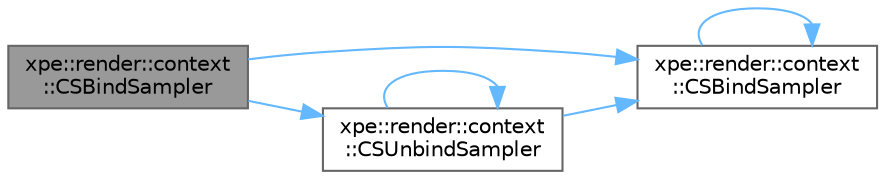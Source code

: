 digraph "xpe::render::context::CSBindSampler"
{
 // LATEX_PDF_SIZE
  bgcolor="transparent";
  edge [fontname=Helvetica,fontsize=10,labelfontname=Helvetica,labelfontsize=10];
  node [fontname=Helvetica,fontsize=10,shape=box,height=0.2,width=0.4];
  rankdir="LR";
  Node1 [id="Node000001",label="xpe::render::context\l::CSBindSampler",height=0.2,width=0.4,color="gray40", fillcolor="grey60", style="filled", fontcolor="black",tooltip=" "];
  Node1 -> Node2 [id="edge11_Node000001_Node000002",color="steelblue1",style="solid",tooltip=" "];
  Node2 [id="Node000002",label="xpe::render::context\l::CSBindSampler",height=0.2,width=0.4,color="grey40", fillcolor="white", style="filled",URL="$namespacexpe_1_1render_1_1context.html#a074cb6b73e9db103f0b3579af7e81768",tooltip=" "];
  Node2 -> Node2 [id="edge12_Node000002_Node000002",color="steelblue1",style="solid",tooltip=" "];
  Node1 -> Node3 [id="edge13_Node000001_Node000003",color="steelblue1",style="solid",tooltip=" "];
  Node3 [id="Node000003",label="xpe::render::context\l::CSUnbindSampler",height=0.2,width=0.4,color="grey40", fillcolor="white", style="filled",URL="$namespacexpe_1_1render_1_1context.html#a55f4aaf4adaa170ec94d7f66e5bdebd5",tooltip=" "];
  Node3 -> Node2 [id="edge14_Node000003_Node000002",color="steelblue1",style="solid",tooltip=" "];
  Node3 -> Node3 [id="edge15_Node000003_Node000003",color="steelblue1",style="solid",tooltip=" "];
}
